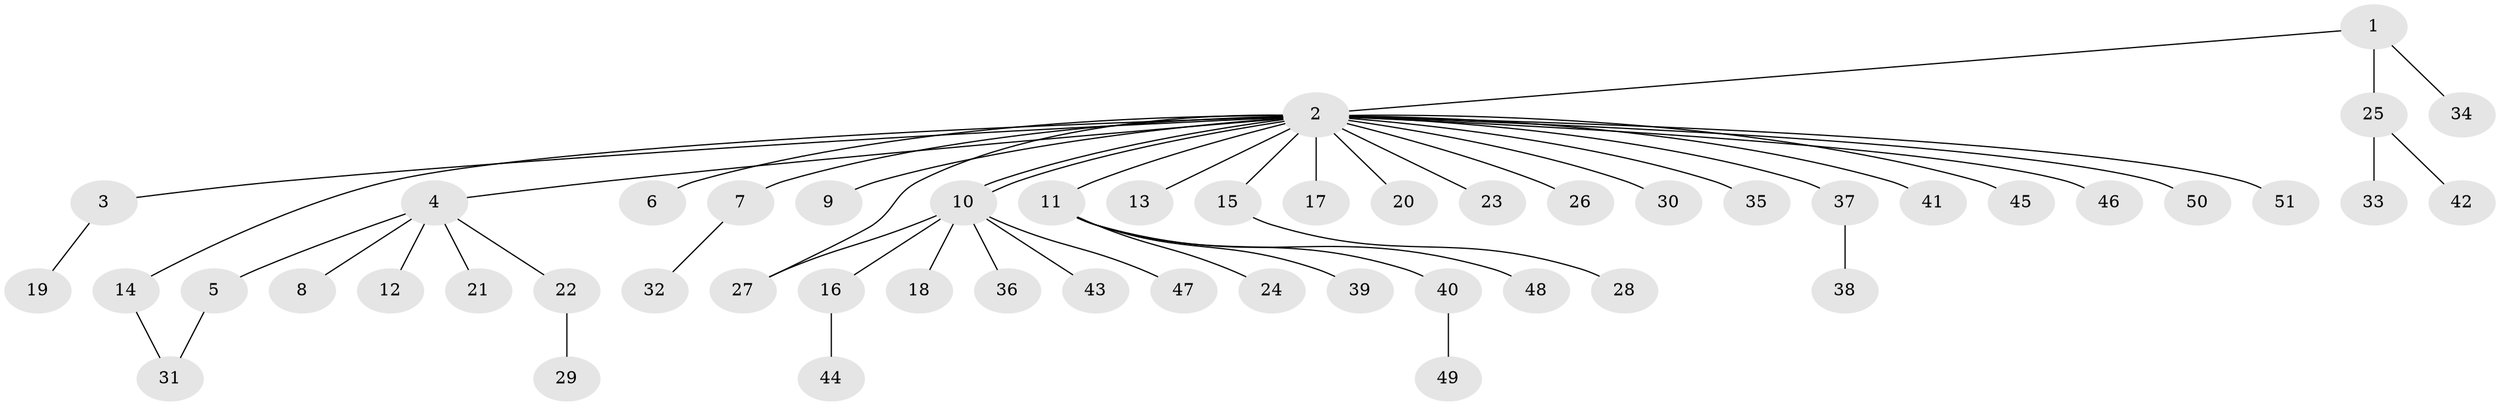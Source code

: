 // Generated by graph-tools (version 1.1) at 2025/35/03/09/25 02:35:50]
// undirected, 51 vertices, 53 edges
graph export_dot {
graph [start="1"]
  node [color=gray90,style=filled];
  1;
  2;
  3;
  4;
  5;
  6;
  7;
  8;
  9;
  10;
  11;
  12;
  13;
  14;
  15;
  16;
  17;
  18;
  19;
  20;
  21;
  22;
  23;
  24;
  25;
  26;
  27;
  28;
  29;
  30;
  31;
  32;
  33;
  34;
  35;
  36;
  37;
  38;
  39;
  40;
  41;
  42;
  43;
  44;
  45;
  46;
  47;
  48;
  49;
  50;
  51;
  1 -- 2;
  1 -- 25;
  1 -- 34;
  2 -- 3;
  2 -- 4;
  2 -- 6;
  2 -- 7;
  2 -- 9;
  2 -- 10;
  2 -- 10;
  2 -- 11;
  2 -- 13;
  2 -- 14;
  2 -- 15;
  2 -- 17;
  2 -- 20;
  2 -- 23;
  2 -- 26;
  2 -- 27;
  2 -- 30;
  2 -- 35;
  2 -- 37;
  2 -- 41;
  2 -- 45;
  2 -- 46;
  2 -- 50;
  2 -- 51;
  3 -- 19;
  4 -- 5;
  4 -- 8;
  4 -- 12;
  4 -- 21;
  4 -- 22;
  5 -- 31;
  7 -- 32;
  10 -- 16;
  10 -- 18;
  10 -- 27;
  10 -- 36;
  10 -- 43;
  10 -- 47;
  11 -- 24;
  11 -- 39;
  11 -- 40;
  11 -- 48;
  14 -- 31;
  15 -- 28;
  16 -- 44;
  22 -- 29;
  25 -- 33;
  25 -- 42;
  37 -- 38;
  40 -- 49;
}
